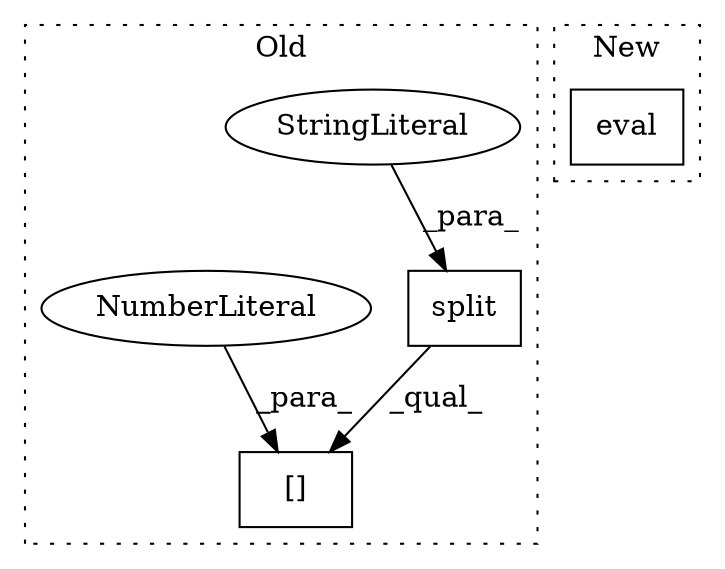 digraph G {
subgraph cluster0 {
1 [label="split" a="32" s="2557,2568" l="6,1" shape="box"];
3 [label="StringLiteral" a="45" s="2563" l="5" shape="ellipse"];
4 [label="[]" a="2" s="2509,2571" l="61,1" shape="box"];
5 [label="NumberLiteral" a="34" s="2570" l="1" shape="ellipse"];
label = "Old";
style="dotted";
}
subgraph cluster1 {
2 [label="eval" a="32" s="1781" l="6" shape="box"];
label = "New";
style="dotted";
}
1 -> 4 [label="_qual_"];
3 -> 1 [label="_para_"];
5 -> 4 [label="_para_"];
}